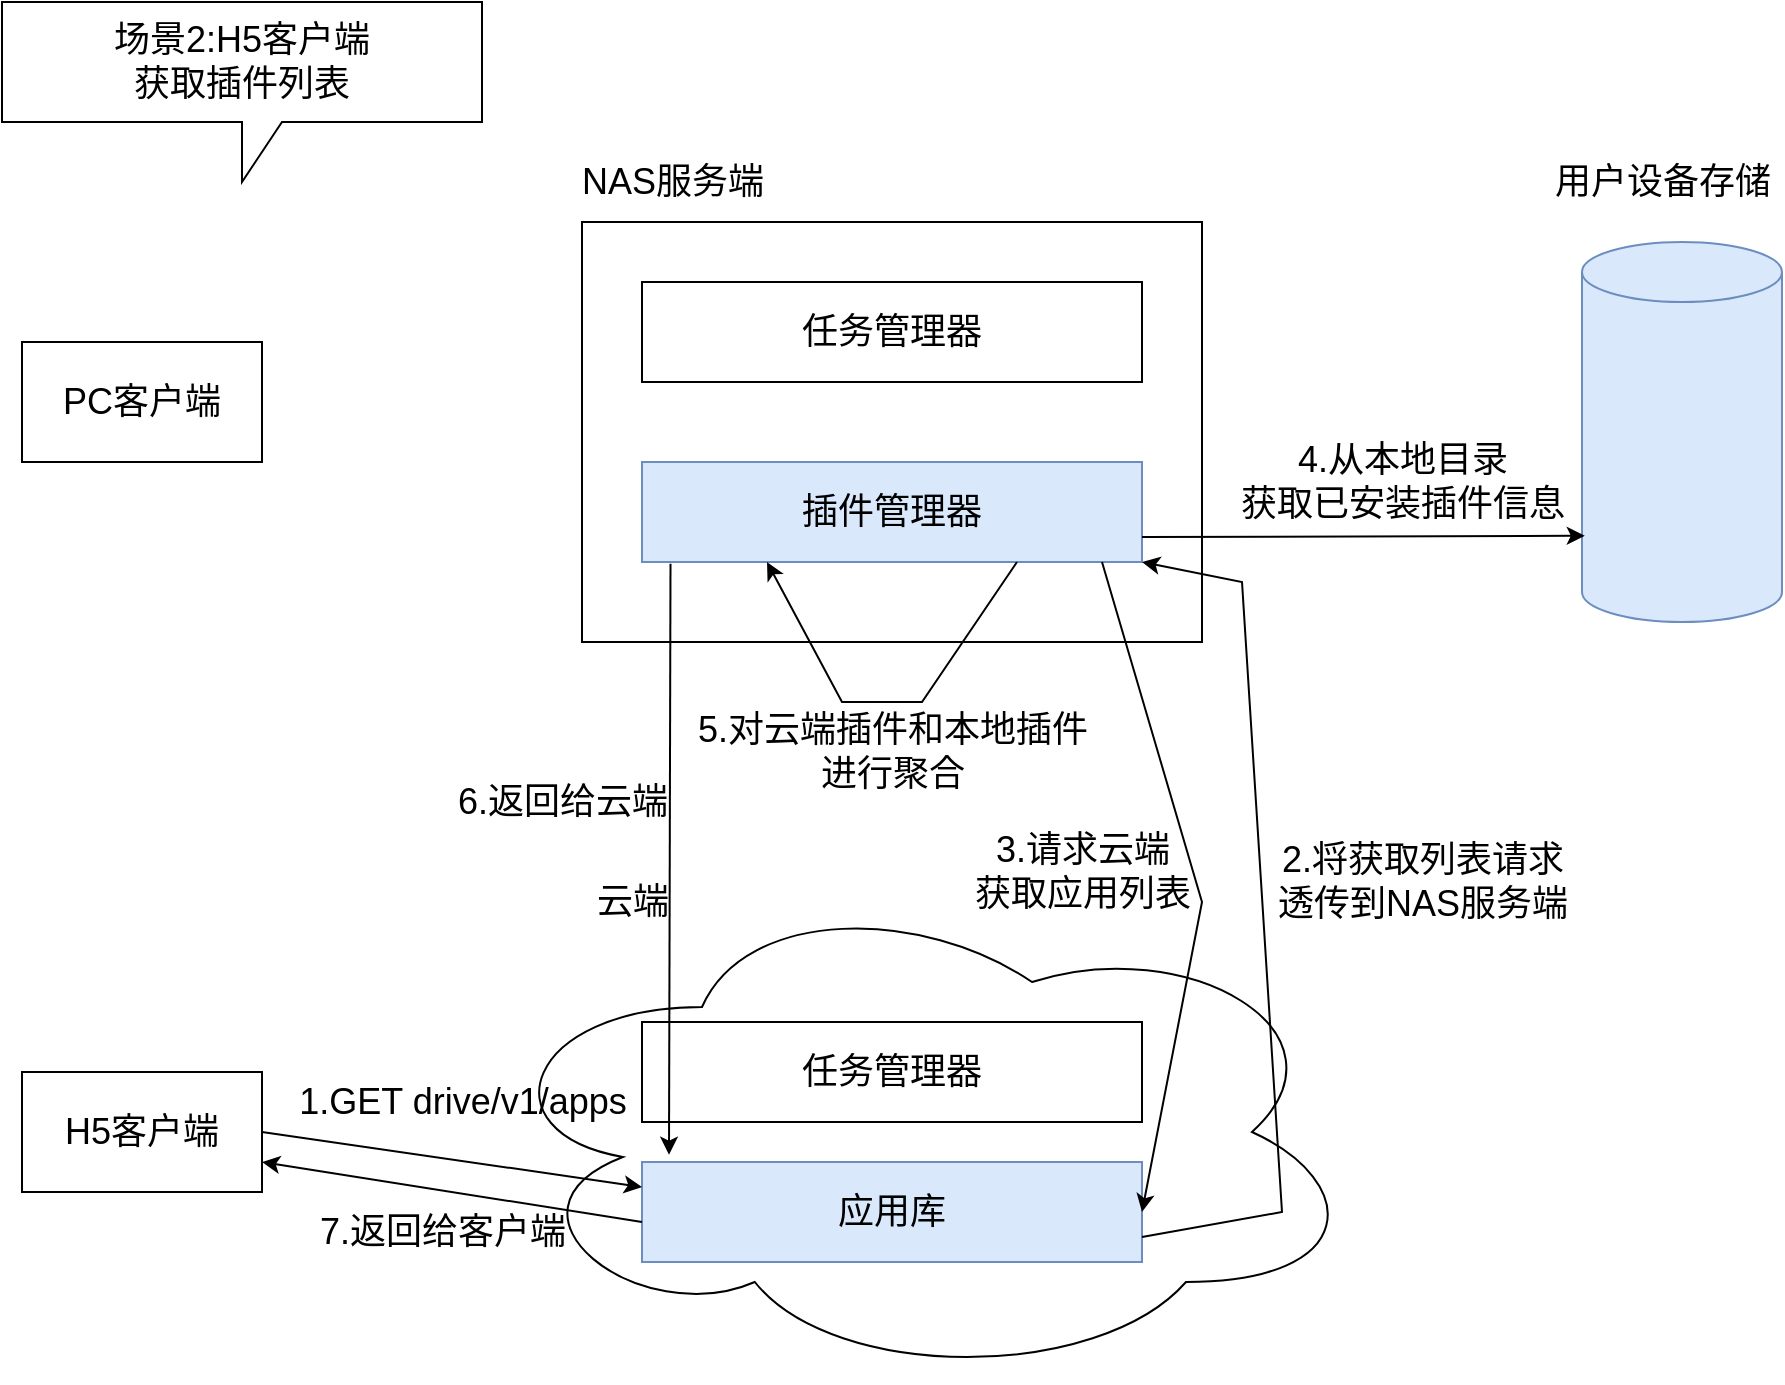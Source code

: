 <mxfile version="16.2.4" type="github">
  <diagram id="7HqS3swt_487gTaHM_jo" name="Page-1">
    <mxGraphModel dx="1248" dy="677" grid="1" gridSize="10" guides="1" tooltips="1" connect="1" arrows="1" fold="1" page="1" pageScale="1" pageWidth="827" pageHeight="1169" math="0" shadow="0">
      <root>
        <mxCell id="0" />
        <mxCell id="1" parent="0" />
        <mxCell id="KnuuBMWMvG8lBeq6jmI4-1" value="&lt;font style=&quot;font-size: 18px&quot;&gt;PC客户端&lt;/font&gt;" style="rounded=0;whiteSpace=wrap;html=1;" parent="1" vertex="1">
          <mxGeometry x="20" y="340" width="120" height="60" as="geometry" />
        </mxCell>
        <mxCell id="KnuuBMWMvG8lBeq6jmI4-2" value="" style="rounded=0;whiteSpace=wrap;html=1;" parent="1" vertex="1">
          <mxGeometry x="300" y="280" width="310" height="210" as="geometry" />
        </mxCell>
        <mxCell id="KnuuBMWMvG8lBeq6jmI4-3" value="&lt;font style=&quot;font-size: 18px&quot;&gt;NAS服务端&lt;/font&gt;" style="text;html=1;align=center;verticalAlign=middle;resizable=0;points=[];autosize=1;strokeColor=none;fillColor=none;" parent="1" vertex="1">
          <mxGeometry x="290" y="250" width="110" height="20" as="geometry" />
        </mxCell>
        <mxCell id="KnuuBMWMvG8lBeq6jmI4-4" value="任务管理器" style="rounded=0;whiteSpace=wrap;html=1;fontSize=18;" parent="1" vertex="1">
          <mxGeometry x="330" y="310" width="250" height="50" as="geometry" />
        </mxCell>
        <mxCell id="KnuuBMWMvG8lBeq6jmI4-5" value="插件管理器" style="rounded=0;whiteSpace=wrap;html=1;fontSize=18;fillColor=#dae8fc;strokeColor=#6c8ebf;" parent="1" vertex="1">
          <mxGeometry x="330" y="400" width="250" height="50" as="geometry" />
        </mxCell>
        <mxCell id="KnuuBMWMvG8lBeq6jmI4-6" value="" style="ellipse;shape=cloud;whiteSpace=wrap;html=1;fontSize=18;" parent="1" vertex="1">
          <mxGeometry x="250" y="610" width="440" height="250" as="geometry" />
        </mxCell>
        <mxCell id="KnuuBMWMvG8lBeq6jmI4-7" value="&lt;font style=&quot;font-size: 18px&quot;&gt;云端&lt;/font&gt;" style="text;html=1;align=center;verticalAlign=middle;resizable=0;points=[];autosize=1;strokeColor=none;fillColor=none;" parent="1" vertex="1">
          <mxGeometry x="300" y="610" width="50" height="20" as="geometry" />
        </mxCell>
        <mxCell id="KnuuBMWMvG8lBeq6jmI4-8" value="任务管理器" style="rounded=0;whiteSpace=wrap;html=1;fontSize=18;" parent="1" vertex="1">
          <mxGeometry x="330" y="680" width="250" height="50" as="geometry" />
        </mxCell>
        <mxCell id="KnuuBMWMvG8lBeq6jmI4-9" value="&lt;font style=&quot;font-size: 18px&quot;&gt;H5客户端&lt;/font&gt;" style="rounded=0;whiteSpace=wrap;html=1;" parent="1" vertex="1">
          <mxGeometry x="20" y="705" width="120" height="60" as="geometry" />
        </mxCell>
        <mxCell id="KnuuBMWMvG8lBeq6jmI4-10" value="应用库" style="rounded=0;whiteSpace=wrap;html=1;fontSize=18;fillColor=#dae8fc;strokeColor=#6c8ebf;" parent="1" vertex="1">
          <mxGeometry x="330" y="750" width="250" height="50" as="geometry" />
        </mxCell>
        <mxCell id="KnuuBMWMvG8lBeq6jmI4-15" value="场景2:H5客户端&lt;br&gt;获取插件列表" style="shape=callout;whiteSpace=wrap;html=1;perimeter=calloutPerimeter;fontSize=18;" parent="1" vertex="1">
          <mxGeometry x="10" y="170" width="240" height="90" as="geometry" />
        </mxCell>
        <mxCell id="KnuuBMWMvG8lBeq6jmI4-16" value="" style="endArrow=classic;html=1;rounded=0;fontSize=18;exitX=1;exitY=0.5;exitDx=0;exitDy=0;entryX=0;entryY=0.25;entryDx=0;entryDy=0;" parent="1" source="KnuuBMWMvG8lBeq6jmI4-9" target="KnuuBMWMvG8lBeq6jmI4-10" edge="1">
          <mxGeometry width="50" height="50" relative="1" as="geometry">
            <mxPoint x="180" y="610" as="sourcePoint" />
            <mxPoint x="230" y="560" as="targetPoint" />
          </mxGeometry>
        </mxCell>
        <mxCell id="KnuuBMWMvG8lBeq6jmI4-17" value="1.GET drive/v1/apps" style="text;html=1;align=center;verticalAlign=middle;resizable=0;points=[];autosize=1;strokeColor=none;fillColor=none;fontSize=18;" parent="1" vertex="1">
          <mxGeometry x="150" y="705" width="180" height="30" as="geometry" />
        </mxCell>
        <mxCell id="KnuuBMWMvG8lBeq6jmI4-18" value="" style="endArrow=classic;html=1;rounded=0;fontSize=18;exitX=1;exitY=0.75;exitDx=0;exitDy=0;entryX=1;entryY=1;entryDx=0;entryDy=0;" parent="1" source="KnuuBMWMvG8lBeq6jmI4-10" target="KnuuBMWMvG8lBeq6jmI4-5" edge="1">
          <mxGeometry width="50" height="50" relative="1" as="geometry">
            <mxPoint x="700" y="590" as="sourcePoint" />
            <mxPoint x="630" y="470" as="targetPoint" />
            <Array as="points">
              <mxPoint x="650" y="775" />
              <mxPoint x="630" y="460" />
            </Array>
          </mxGeometry>
        </mxCell>
        <mxCell id="KnuuBMWMvG8lBeq6jmI4-19" value="2.将获取列表请求&lt;br&gt;透传到NAS服务端" style="text;html=1;align=center;verticalAlign=middle;resizable=0;points=[];autosize=1;strokeColor=none;fillColor=none;fontSize=18;" parent="1" vertex="1">
          <mxGeometry x="640" y="585" width="160" height="50" as="geometry" />
        </mxCell>
        <mxCell id="KnuuBMWMvG8lBeq6jmI4-21" value="用户设备存储" style="text;html=1;align=center;verticalAlign=middle;resizable=0;points=[];autosize=1;strokeColor=none;fillColor=none;fontSize=18;" parent="1" vertex="1">
          <mxGeometry x="780" y="245" width="120" height="30" as="geometry" />
        </mxCell>
        <mxCell id="KnuuBMWMvG8lBeq6jmI4-22" value="" style="shape=cylinder3;whiteSpace=wrap;html=1;boundedLbl=1;backgroundOutline=1;size=15;fontSize=18;fillColor=#dae8fc;strokeColor=#6c8ebf;" parent="1" vertex="1">
          <mxGeometry x="800" y="290" width="100" height="190" as="geometry" />
        </mxCell>
        <mxCell id="KnuuBMWMvG8lBeq6jmI4-23" value="" style="endArrow=classic;html=1;rounded=0;fontSize=18;exitX=1;exitY=0.75;exitDx=0;exitDy=0;entryX=0.014;entryY=0.773;entryDx=0;entryDy=0;entryPerimeter=0;" parent="1" source="KnuuBMWMvG8lBeq6jmI4-5" target="KnuuBMWMvG8lBeq6jmI4-22" edge="1">
          <mxGeometry width="50" height="50" relative="1" as="geometry">
            <mxPoint x="660" y="530" as="sourcePoint" />
            <mxPoint x="710" y="480" as="targetPoint" />
          </mxGeometry>
        </mxCell>
        <mxCell id="KnuuBMWMvG8lBeq6jmI4-24" value="4.从本地目录&lt;br&gt;获取已安装插件信息" style="text;html=1;align=center;verticalAlign=middle;resizable=0;points=[];autosize=1;strokeColor=none;fillColor=none;fontSize=18;" parent="1" vertex="1">
          <mxGeometry x="620" y="385" width="180" height="50" as="geometry" />
        </mxCell>
        <mxCell id="KnuuBMWMvG8lBeq6jmI4-25" value="" style="endArrow=classic;html=1;rounded=0;fontSize=18;exitX=0.75;exitY=1;exitDx=0;exitDy=0;entryX=0.25;entryY=1;entryDx=0;entryDy=0;" parent="1" source="KnuuBMWMvG8lBeq6jmI4-5" target="KnuuBMWMvG8lBeq6jmI4-5" edge="1">
          <mxGeometry width="50" height="50" relative="1" as="geometry">
            <mxPoint x="520" y="570" as="sourcePoint" />
            <mxPoint x="455" y="600" as="targetPoint" />
            <Array as="points">
              <mxPoint x="470" y="520" />
              <mxPoint x="430" y="520" />
            </Array>
          </mxGeometry>
        </mxCell>
        <mxCell id="KnuuBMWMvG8lBeq6jmI4-26" value="5.对云端插件和本地插件&lt;br&gt;进行聚合" style="text;html=1;align=center;verticalAlign=middle;resizable=0;points=[];autosize=1;strokeColor=none;fillColor=none;fontSize=18;" parent="1" vertex="1">
          <mxGeometry x="350" y="520" width="210" height="50" as="geometry" />
        </mxCell>
        <mxCell id="KnuuBMWMvG8lBeq6jmI4-27" value="" style="endArrow=classic;html=1;rounded=0;fontSize=18;entryX=1;entryY=0.75;entryDx=0;entryDy=0;" parent="1" target="KnuuBMWMvG8lBeq6jmI4-9" edge="1">
          <mxGeometry width="50" height="50" relative="1" as="geometry">
            <mxPoint x="330" y="780" as="sourcePoint" />
            <mxPoint x="100" y="530" as="targetPoint" />
          </mxGeometry>
        </mxCell>
        <mxCell id="KnuuBMWMvG8lBeq6jmI4-28" value="7.返回给客户端" style="text;html=1;align=center;verticalAlign=middle;resizable=0;points=[];autosize=1;strokeColor=none;fillColor=none;fontSize=18;" parent="1" vertex="1">
          <mxGeometry x="160" y="770" width="140" height="30" as="geometry" />
        </mxCell>
        <mxCell id="z8UigrCrSKUHgog9PHc6-2" value="" style="endArrow=classic;html=1;rounded=0;fontSize=18;entryX=1;entryY=0.5;entryDx=0;entryDy=0;exitX=0.92;exitY=1;exitDx=0;exitDy=0;exitPerimeter=0;" edge="1" parent="1" source="KnuuBMWMvG8lBeq6jmI4-5" target="KnuuBMWMvG8lBeq6jmI4-10">
          <mxGeometry width="50" height="50" relative="1" as="geometry">
            <mxPoint x="570" y="540" as="sourcePoint" />
            <mxPoint x="811.4" y="446.87" as="targetPoint" />
            <Array as="points">
              <mxPoint x="610" y="620" />
            </Array>
          </mxGeometry>
        </mxCell>
        <mxCell id="z8UigrCrSKUHgog9PHc6-3" value="3.请求云端&lt;br&gt;获取应用列表" style="text;html=1;align=center;verticalAlign=middle;resizable=0;points=[];autosize=1;strokeColor=none;fillColor=none;fontSize=18;" vertex="1" parent="1">
          <mxGeometry x="490" y="580" width="120" height="50" as="geometry" />
        </mxCell>
        <mxCell id="z8UigrCrSKUHgog9PHc6-4" value="" style="endArrow=classic;html=1;rounded=0;fontSize=18;exitX=0.057;exitY=1.018;exitDx=0;exitDy=0;exitPerimeter=0;entryX=0.054;entryY=-0.073;entryDx=0;entryDy=0;entryPerimeter=0;" edge="1" parent="1" source="KnuuBMWMvG8lBeq6jmI4-5" target="KnuuBMWMvG8lBeq6jmI4-10">
          <mxGeometry width="50" height="50" relative="1" as="geometry">
            <mxPoint x="220" y="610" as="sourcePoint" />
            <mxPoint x="270" y="560" as="targetPoint" />
          </mxGeometry>
        </mxCell>
        <mxCell id="z8UigrCrSKUHgog9PHc6-5" value="6.返回给云端" style="text;html=1;align=center;verticalAlign=middle;resizable=0;points=[];autosize=1;strokeColor=none;fillColor=none;fontSize=18;" vertex="1" parent="1">
          <mxGeometry x="230" y="555" width="120" height="30" as="geometry" />
        </mxCell>
      </root>
    </mxGraphModel>
  </diagram>
</mxfile>

